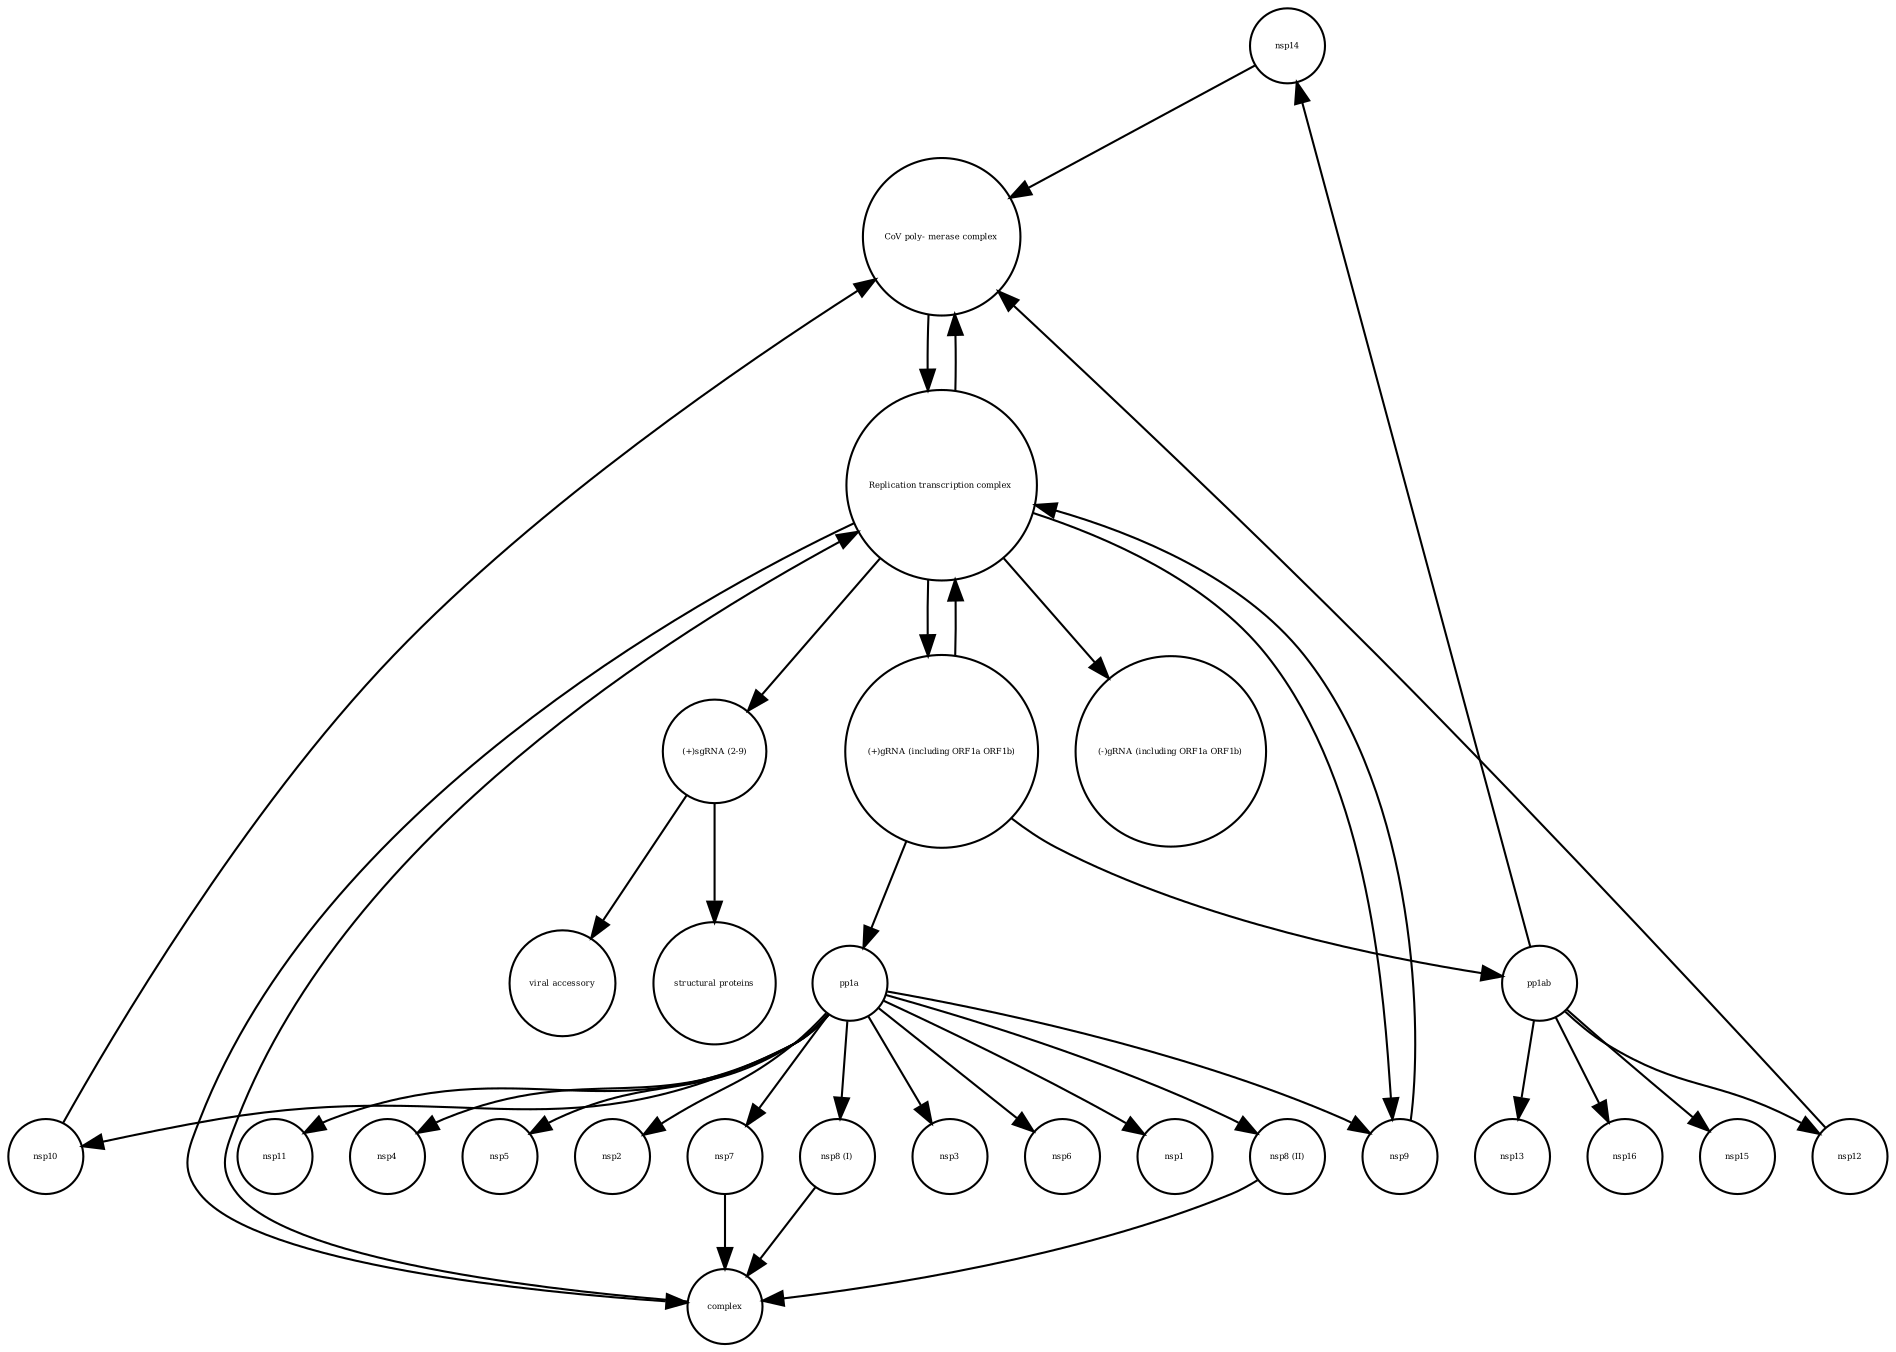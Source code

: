 strict digraph  {
nsp14 [annotation="", bipartite=0, cls=macromolecule, fontsize=4, label=nsp14, shape=circle];
"nsp8 (II)" [annotation="", bipartite=0, cls=macromolecule, fontsize=4, label="nsp8 (II)", shape=circle];
nsp3 [annotation="", bipartite=0, cls=macromolecule, fontsize=4, label=nsp3, shape=circle];
nsp7 [annotation="", bipartite=0, cls=macromolecule, fontsize=4, label=nsp7, shape=circle];
nsp6 [annotation="", bipartite=0, cls=macromolecule, fontsize=4, label=nsp6, shape=circle];
"(+)sgRNA (2-9)" [annotation="", bipartite=0, cls="nucleic acid feature", fontsize=4, label="(+)sgRNA (2-9)", shape=circle];
"nsp8 (I)" [annotation="", bipartite=0, cls=macromolecule, fontsize=4, label="nsp8 (I)", shape=circle];
nsp1 [annotation="", bipartite=0, cls=macromolecule, fontsize=4, label=nsp1, shape=circle];
"(-)gRNA (including ORF1a ORF1b)" [annotation="", bipartite=0, cls="nucleic acid feature", fontsize=4, label="(-)gRNA (including ORF1a ORF1b)", shape=circle];
"Replication transcription complex " [annotation="", bipartite=0, cls=complex, fontsize=4, label="Replication transcription complex ", shape=circle];
nsp11 [annotation="", bipartite=0, cls=macromolecule, fontsize=4, label=nsp11, shape=circle];
pp1a [annotation="", bipartite=0, cls=macromolecule, fontsize=4, label=pp1a, shape=circle];
"(+)gRNA (including ORF1a ORF1b)" [annotation="", bipartite=0, cls="nucleic acid feature", fontsize=4, label="(+)gRNA (including ORF1a ORF1b)", shape=circle];
"viral accessory" [annotation="", bipartite=0, cls=macromolecule, fontsize=4, label="viral accessory", shape=circle];
nsp15 [annotation="", bipartite=0, cls=macromolecule, fontsize=4, label=nsp15, shape=circle];
complex [annotation="", bipartite=0, cls=complex, fontsize=4, label=complex, shape=circle];
nsp4 [annotation="", bipartite=0, cls=macromolecule, fontsize=4, label=nsp4, shape=circle];
nsp5 [annotation="", bipartite=0, cls=macromolecule, fontsize=4, label=nsp5, shape=circle];
"structural proteins" [annotation="", bipartite=0, cls=macromolecule, fontsize=4, label="structural proteins", shape=circle];
nsp9 [annotation="", bipartite=0, cls=macromolecule, fontsize=4, label=nsp9, shape=circle];
nsp12 [annotation="", bipartite=0, cls=macromolecule, fontsize=4, label=nsp12, shape=circle];
nsp13 [annotation="", bipartite=0, cls=macromolecule, fontsize=4, label=nsp13, shape=circle];
"CoV poly- merase complex" [annotation="", bipartite=0, cls=complex, fontsize=4, label="CoV poly- merase complex", shape=circle];
nsp16 [annotation="", bipartite=0, cls=macromolecule, fontsize=4, label=nsp16, shape=circle];
nsp10 [annotation="", bipartite=0, cls=macromolecule, fontsize=4, label=nsp10, shape=circle];
nsp2 [annotation="", bipartite=0, cls=macromolecule, fontsize=4, label=nsp2, shape=circle];
pp1ab [annotation="", bipartite=0, cls=macromolecule, fontsize=4, label=pp1ab, shape=circle];
nsp14 -> "CoV poly- merase complex"  [annotation="", interaction_type=production];
"nsp8 (II)" -> complex  [annotation="", interaction_type=production];
nsp7 -> complex  [annotation="", interaction_type=production];
"(+)sgRNA (2-9)" -> "structural proteins"  [annotation="", interaction_type="necessary stimulation"];
"(+)sgRNA (2-9)" -> "viral accessory"  [annotation="", interaction_type="necessary stimulation"];
"nsp8 (I)" -> complex  [annotation="", interaction_type=production];
"Replication transcription complex " -> "(+)sgRNA (2-9)"  [annotation="", interaction_type="necessary stimulation"];
"Replication transcription complex " -> complex  [annotation="", interaction_type=production];
"Replication transcription complex " -> nsp9  [annotation="", interaction_type=production];
"Replication transcription complex " -> "CoV poly- merase complex"  [annotation="", interaction_type=production];
"Replication transcription complex " -> "(+)gRNA (including ORF1a ORF1b)"  [annotation="", interaction_type=production];
"Replication transcription complex " -> "(-)gRNA (including ORF1a ORF1b)"  [annotation="", interaction_type=production];
pp1a -> nsp11  [annotation="", interaction_type=production];
pp1a -> "nsp8 (I)"  [annotation="", interaction_type=production];
pp1a -> "nsp8 (II)"  [annotation="", interaction_type=production];
pp1a -> nsp5  [annotation="", interaction_type=production];
pp1a -> nsp3  [annotation="", interaction_type=production];
pp1a -> nsp4  [annotation="", interaction_type=production];
pp1a -> nsp9  [annotation="", interaction_type=production];
pp1a -> nsp1  [annotation="", interaction_type=production];
pp1a -> nsp7  [annotation="", interaction_type=production];
pp1a -> nsp6  [annotation="", interaction_type=production];
pp1a -> nsp10  [annotation="", interaction_type=production];
pp1a -> nsp2  [annotation="", interaction_type=production];
"(+)gRNA (including ORF1a ORF1b)" -> pp1a  [annotation="", interaction_type="necessary stimulation"];
"(+)gRNA (including ORF1a ORF1b)" -> "Replication transcription complex "  [annotation="", interaction_type=production];
"(+)gRNA (including ORF1a ORF1b)" -> pp1ab  [annotation="", interaction_type="necessary stimulation"];
complex -> "Replication transcription complex "  [annotation="", interaction_type=production];
nsp9 -> "Replication transcription complex "  [annotation="", interaction_type=production];
nsp12 -> "CoV poly- merase complex"  [annotation="", interaction_type=production];
"CoV poly- merase complex" -> "Replication transcription complex "  [annotation="", interaction_type=production];
nsp10 -> "CoV poly- merase complex"  [annotation="", interaction_type=production];
pp1ab -> nsp15  [annotation="", interaction_type=production];
pp1ab -> nsp14  [annotation="", interaction_type=production];
pp1ab -> nsp12  [annotation="", interaction_type=production];
pp1ab -> nsp13  [annotation="", interaction_type=production];
pp1ab -> nsp16  [annotation="", interaction_type=production];
}
